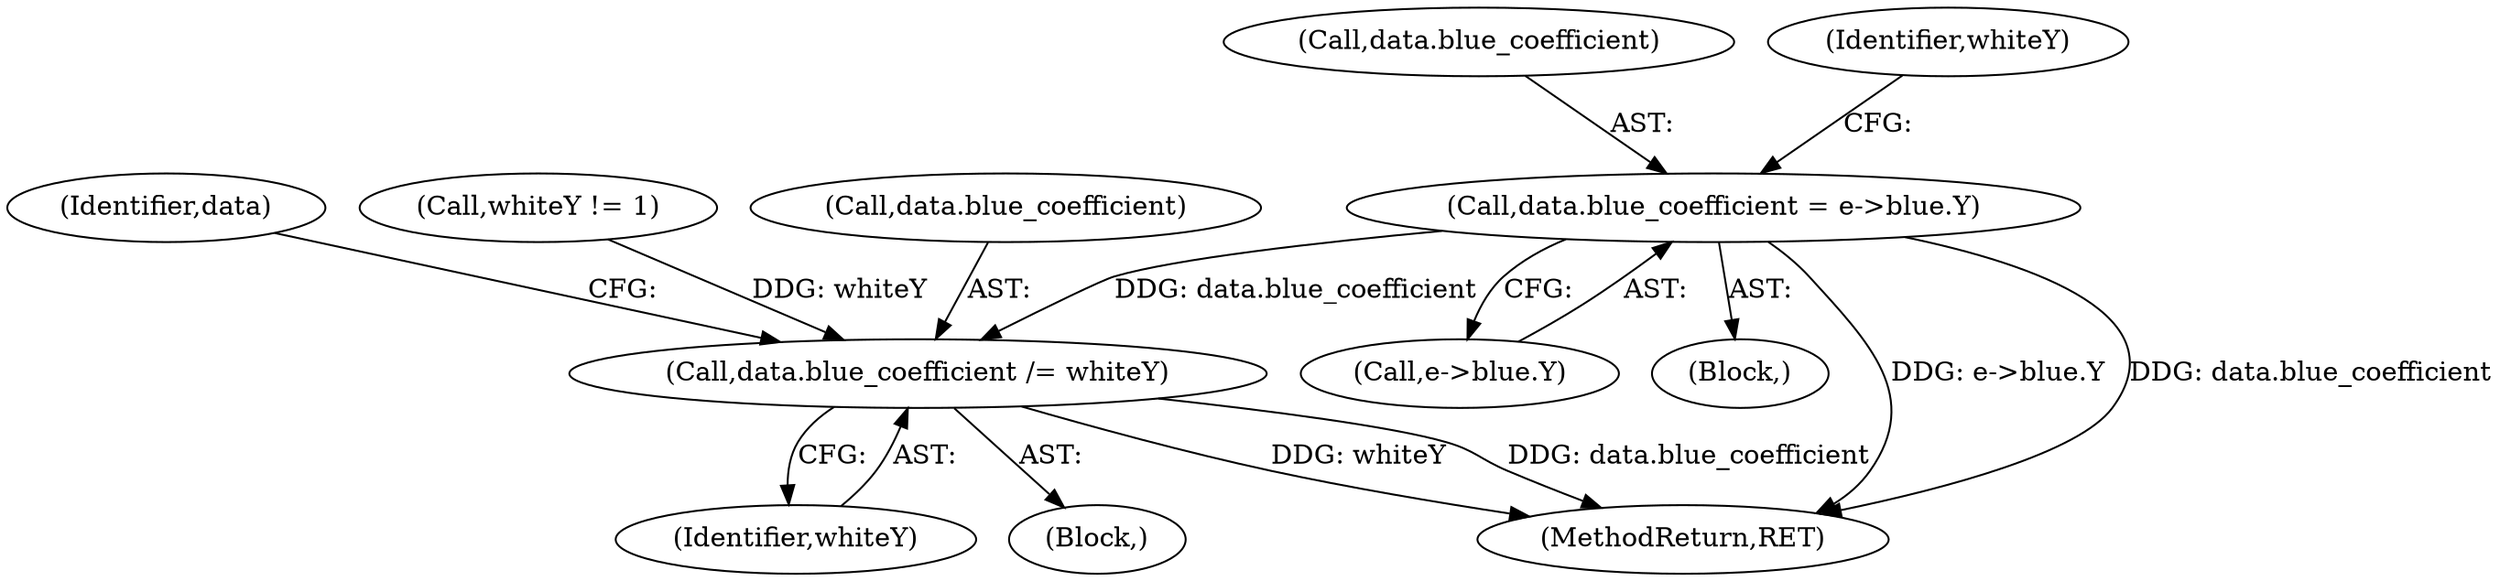 digraph "0_Android_9d4853418ab2f754c2b63e091c29c5529b8b86ca_76@pointer" {
"1000180" [label="(Call,data.blue_coefficient = e->blue.Y)"];
"1000204" [label="(Call,data.blue_coefficient /= whiteY)"];
"1000208" [label="(Identifier,whiteY)"];
"1000181" [label="(Call,data.blue_coefficient)"];
"1000180" [label="(Call,data.blue_coefficient = e->blue.Y)"];
"1000234" [label="(Identifier,data)"];
"1000184" [label="(Call,e->blue.Y)"];
"1000190" [label="(Call,whiteY != 1)"];
"1000205" [label="(Call,data.blue_coefficient)"];
"1000193" [label="(Block,)"];
"1000141" [label="(Block,)"];
"1000204" [label="(Call,data.blue_coefficient /= whiteY)"];
"1000191" [label="(Identifier,whiteY)"];
"1000376" [label="(MethodReturn,RET)"];
"1000180" -> "1000141"  [label="AST: "];
"1000180" -> "1000184"  [label="CFG: "];
"1000181" -> "1000180"  [label="AST: "];
"1000184" -> "1000180"  [label="AST: "];
"1000191" -> "1000180"  [label="CFG: "];
"1000180" -> "1000376"  [label="DDG: e->blue.Y"];
"1000180" -> "1000376"  [label="DDG: data.blue_coefficient"];
"1000180" -> "1000204"  [label="DDG: data.blue_coefficient"];
"1000204" -> "1000193"  [label="AST: "];
"1000204" -> "1000208"  [label="CFG: "];
"1000205" -> "1000204"  [label="AST: "];
"1000208" -> "1000204"  [label="AST: "];
"1000234" -> "1000204"  [label="CFG: "];
"1000204" -> "1000376"  [label="DDG: whiteY"];
"1000204" -> "1000376"  [label="DDG: data.blue_coefficient"];
"1000190" -> "1000204"  [label="DDG: whiteY"];
}
